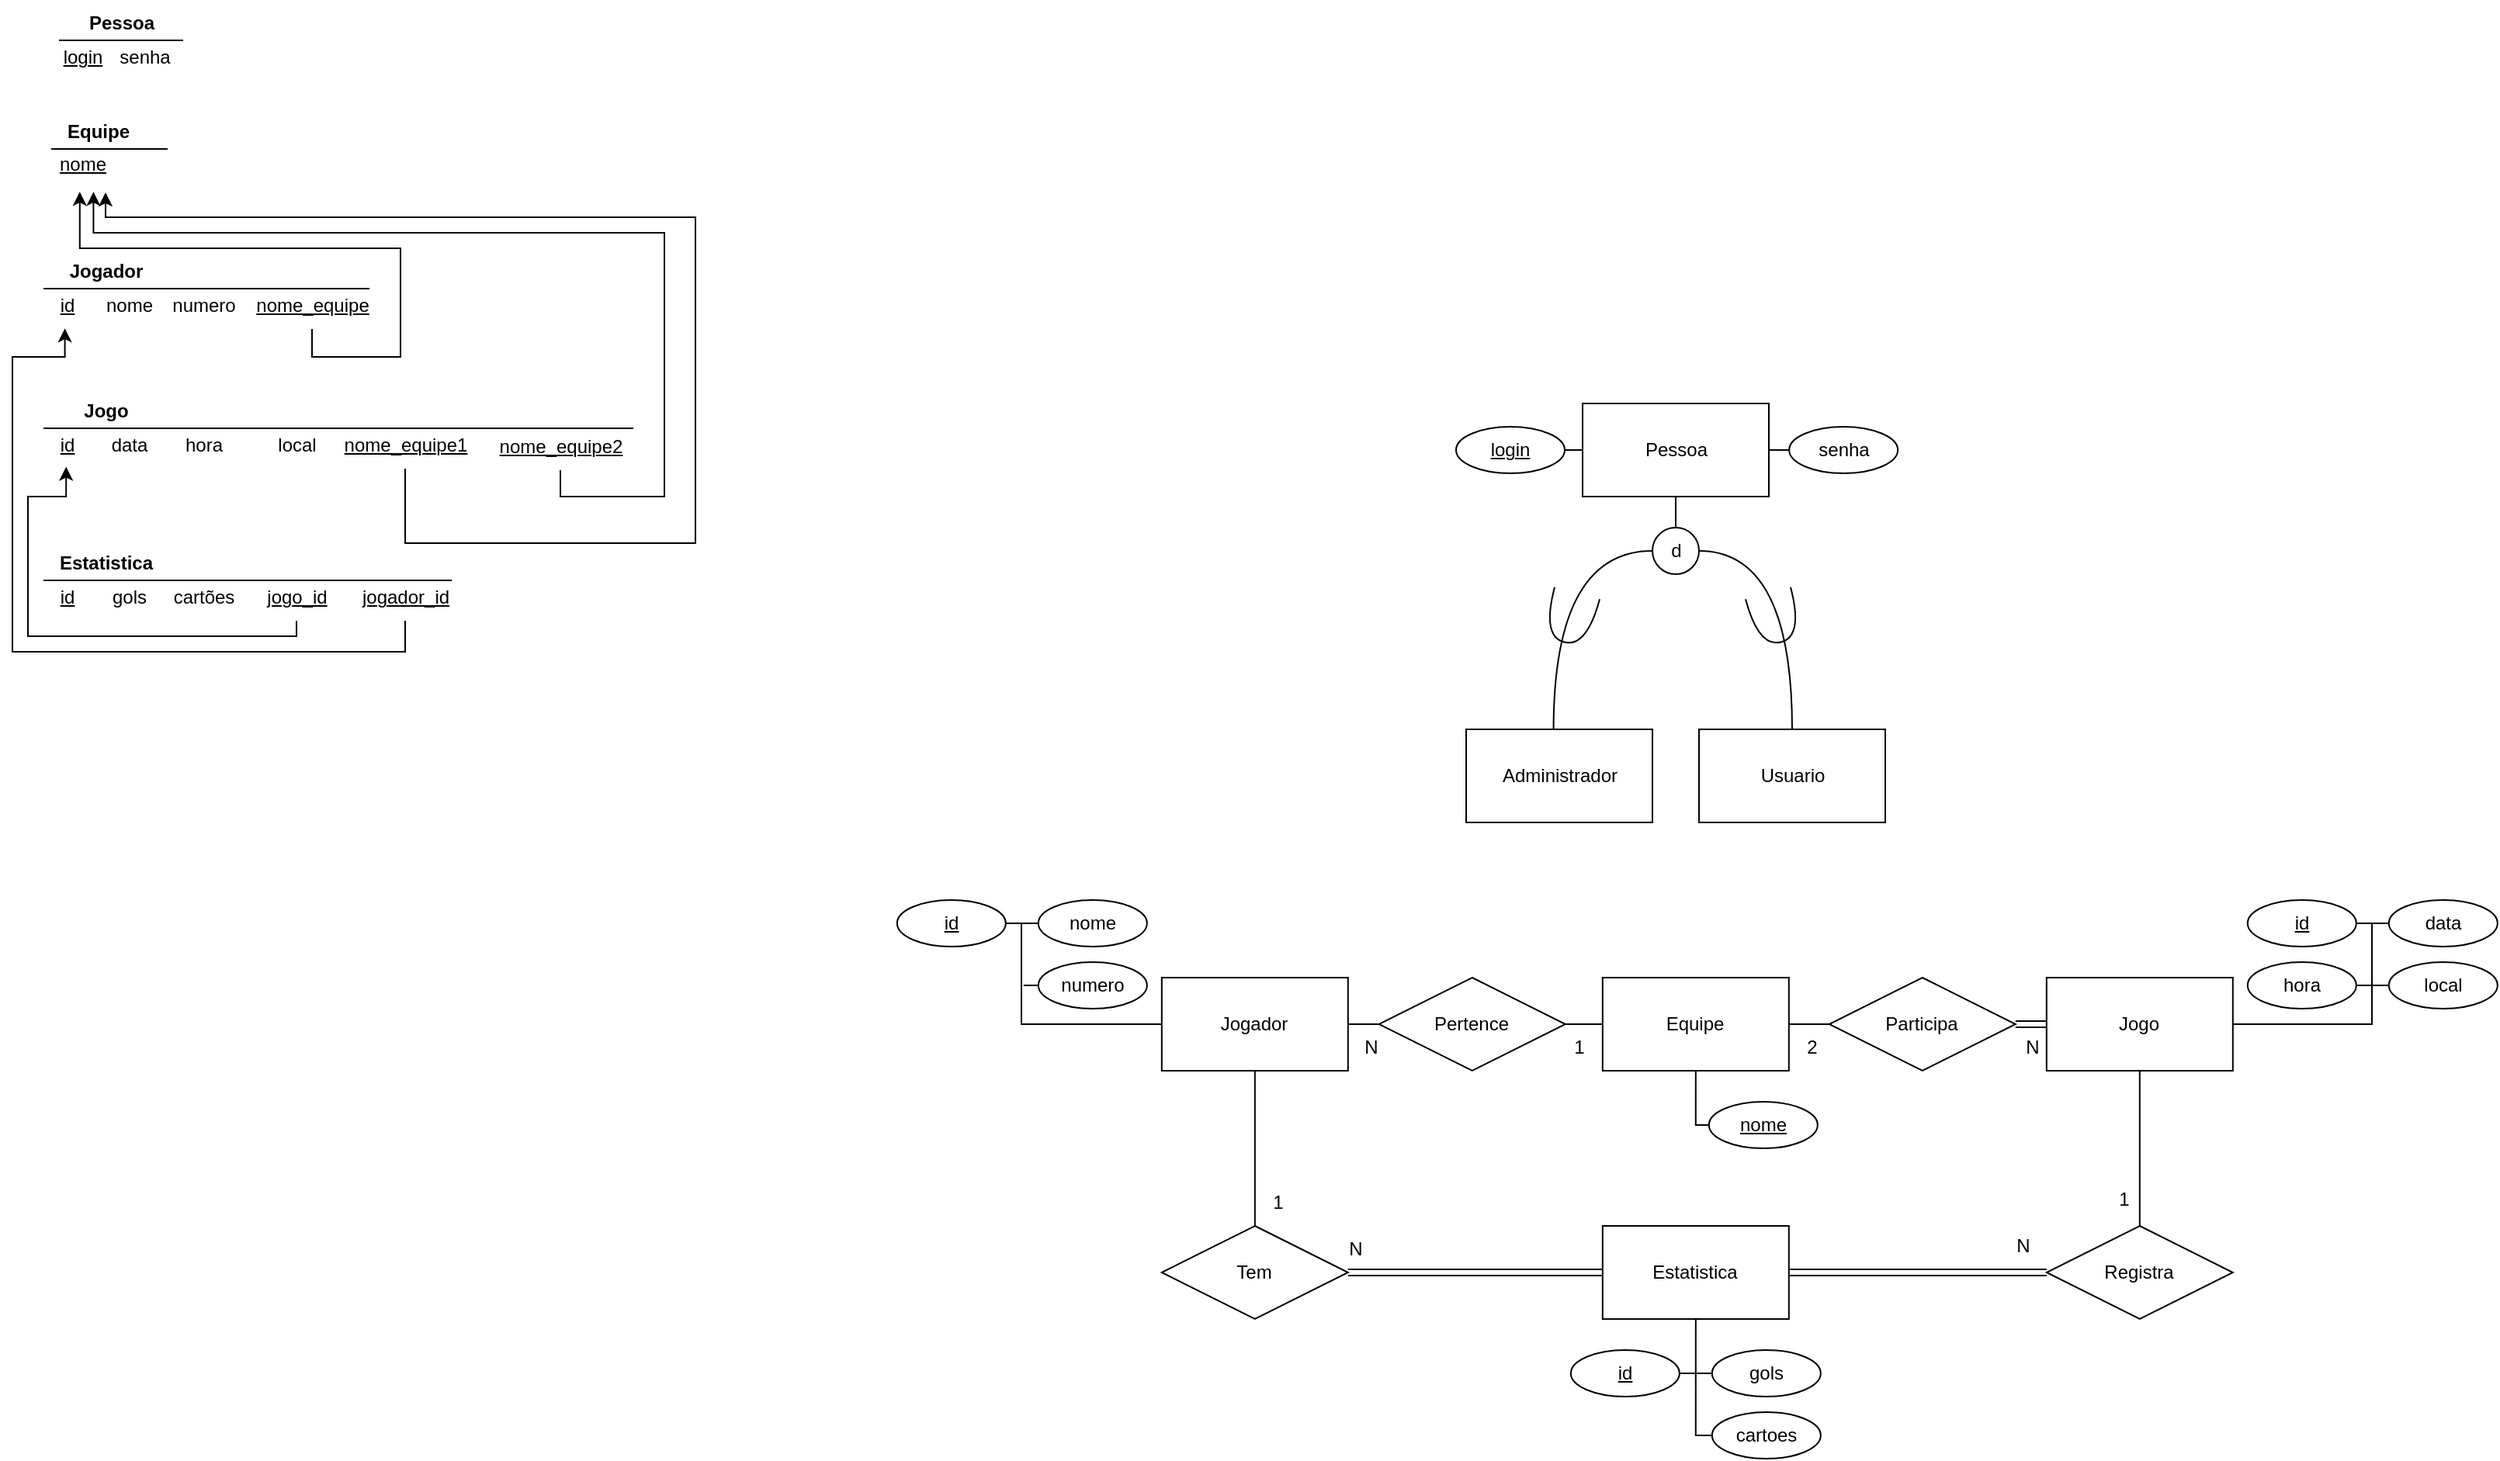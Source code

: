 <mxfile version="27.0.6">
  <diagram name="Página-1" id="EppW8XHrt7SbsDz2OEsC">
    <mxGraphModel dx="1869" dy="542" grid="1" gridSize="10" guides="1" tooltips="1" connect="1" arrows="1" fold="1" page="1" pageScale="1" pageWidth="827" pageHeight="1169" math="0" shadow="0">
      <root>
        <mxCell id="0" />
        <mxCell id="1" parent="0" />
        <mxCell id="j0DTCVJ6tR6XMJ9f3sx3-28" style="edgeStyle=orthogonalEdgeStyle;rounded=0;orthogonalLoop=1;jettySize=auto;html=1;exitX=1;exitY=0.5;exitDx=0;exitDy=0;entryX=0;entryY=0.5;entryDx=0;entryDy=0;endArrow=none;startFill=0;" parent="1" source="j0DTCVJ6tR6XMJ9f3sx3-29" target="j0DTCVJ6tR6XMJ9f3sx3-31" edge="1">
          <mxGeometry relative="1" as="geometry" />
        </mxCell>
        <mxCell id="j0DTCVJ6tR6XMJ9f3sx3-29" value="&lt;div&gt;Jogador&lt;/div&gt;" style="rounded=0;whiteSpace=wrap;html=1;" parent="1" vertex="1">
          <mxGeometry x="-49.59" y="730" width="120" height="60" as="geometry" />
        </mxCell>
        <mxCell id="j0DTCVJ6tR6XMJ9f3sx3-30" style="edgeStyle=orthogonalEdgeStyle;rounded=0;orthogonalLoop=1;jettySize=auto;html=1;exitX=1;exitY=0.5;exitDx=0;exitDy=0;entryX=0;entryY=0.5;entryDx=0;entryDy=0;endArrow=none;startFill=0;" parent="1" source="j0DTCVJ6tR6XMJ9f3sx3-31" target="j0DTCVJ6tR6XMJ9f3sx3-33" edge="1">
          <mxGeometry relative="1" as="geometry" />
        </mxCell>
        <mxCell id="j0DTCVJ6tR6XMJ9f3sx3-31" value="&lt;div&gt;Pertence&lt;/div&gt;" style="rhombus;whiteSpace=wrap;html=1;" parent="1" vertex="1">
          <mxGeometry x="90.41" y="730" width="120" height="60" as="geometry" />
        </mxCell>
        <mxCell id="j0DTCVJ6tR6XMJ9f3sx3-32" style="edgeStyle=orthogonalEdgeStyle;rounded=0;orthogonalLoop=1;jettySize=auto;html=1;exitX=1;exitY=0.5;exitDx=0;exitDy=0;entryX=0;entryY=0.5;entryDx=0;entryDy=0;endArrow=none;startFill=0;" parent="1" source="j0DTCVJ6tR6XMJ9f3sx3-33" target="j0DTCVJ6tR6XMJ9f3sx3-35" edge="1">
          <mxGeometry relative="1" as="geometry" />
        </mxCell>
        <mxCell id="j0DTCVJ6tR6XMJ9f3sx3-33" value="Equipe" style="rounded=0;whiteSpace=wrap;html=1;" parent="1" vertex="1">
          <mxGeometry x="234.41" y="730" width="120" height="60" as="geometry" />
        </mxCell>
        <mxCell id="j0DTCVJ6tR6XMJ9f3sx3-34" style="edgeStyle=orthogonalEdgeStyle;rounded=0;orthogonalLoop=1;jettySize=auto;html=1;exitX=1;exitY=0.5;exitDx=0;exitDy=0;entryX=0;entryY=0.5;entryDx=0;entryDy=0;endArrow=none;startFill=0;shape=link;" parent="1" source="j0DTCVJ6tR6XMJ9f3sx3-35" target="j0DTCVJ6tR6XMJ9f3sx3-36" edge="1">
          <mxGeometry relative="1" as="geometry" />
        </mxCell>
        <mxCell id="j0DTCVJ6tR6XMJ9f3sx3-35" value="Participa" style="rhombus;whiteSpace=wrap;html=1;" parent="1" vertex="1">
          <mxGeometry x="380.41" y="730" width="120" height="60" as="geometry" />
        </mxCell>
        <mxCell id="j0DTCVJ6tR6XMJ9f3sx3-36" value="Jogo" style="rounded=0;whiteSpace=wrap;html=1;" parent="1" vertex="1">
          <mxGeometry x="520.41" y="730" width="120" height="60" as="geometry" />
        </mxCell>
        <mxCell id="j0DTCVJ6tR6XMJ9f3sx3-37" style="edgeStyle=orthogonalEdgeStyle;rounded=0;orthogonalLoop=1;jettySize=auto;html=1;exitX=0.5;exitY=0;exitDx=0;exitDy=0;entryX=0.5;entryY=1;entryDx=0;entryDy=0;endArrow=none;startFill=0;" parent="1" source="j0DTCVJ6tR6XMJ9f3sx3-39" target="j0DTCVJ6tR6XMJ9f3sx3-36" edge="1">
          <mxGeometry relative="1" as="geometry" />
        </mxCell>
        <mxCell id="j0DTCVJ6tR6XMJ9f3sx3-99" style="edgeStyle=orthogonalEdgeStyle;rounded=0;orthogonalLoop=1;jettySize=auto;html=1;exitX=0;exitY=0.5;exitDx=0;exitDy=0;entryX=1;entryY=0.5;entryDx=0;entryDy=0;endArrow=none;startFill=0;shape=link;" parent="1" source="j0DTCVJ6tR6XMJ9f3sx3-39" target="j0DTCVJ6tR6XMJ9f3sx3-40" edge="1">
          <mxGeometry relative="1" as="geometry" />
        </mxCell>
        <mxCell id="j0DTCVJ6tR6XMJ9f3sx3-39" value="Registra" style="rhombus;whiteSpace=wrap;html=1;" parent="1" vertex="1">
          <mxGeometry x="520.41" y="890" width="120" height="60" as="geometry" />
        </mxCell>
        <mxCell id="j0DTCVJ6tR6XMJ9f3sx3-40" value="Estatistica" style="rounded=0;whiteSpace=wrap;html=1;" parent="1" vertex="1">
          <mxGeometry x="234.41" y="890" width="120" height="60" as="geometry" />
        </mxCell>
        <mxCell id="j0DTCVJ6tR6XMJ9f3sx3-41" style="edgeStyle=orthogonalEdgeStyle;rounded=0;orthogonalLoop=1;jettySize=auto;html=1;exitX=0.5;exitY=0;exitDx=0;exitDy=0;entryX=0.5;entryY=1;entryDx=0;entryDy=0;endArrow=none;startFill=0;" parent="1" source="j0DTCVJ6tR6XMJ9f3sx3-43" target="j0DTCVJ6tR6XMJ9f3sx3-29" edge="1">
          <mxGeometry relative="1" as="geometry" />
        </mxCell>
        <mxCell id="j0DTCVJ6tR6XMJ9f3sx3-42" style="edgeStyle=orthogonalEdgeStyle;rounded=0;orthogonalLoop=1;jettySize=auto;html=1;exitX=1;exitY=0.5;exitDx=0;exitDy=0;entryX=0;entryY=0.5;entryDx=0;entryDy=0;endArrow=none;startFill=0;shape=link;" parent="1" source="j0DTCVJ6tR6XMJ9f3sx3-43" target="j0DTCVJ6tR6XMJ9f3sx3-40" edge="1">
          <mxGeometry relative="1" as="geometry" />
        </mxCell>
        <mxCell id="j0DTCVJ6tR6XMJ9f3sx3-43" value="Tem" style="rhombus;whiteSpace=wrap;html=1;" parent="1" vertex="1">
          <mxGeometry x="-49.59" y="890" width="120" height="60" as="geometry" />
        </mxCell>
        <mxCell id="j0DTCVJ6tR6XMJ9f3sx3-46" style="edgeStyle=orthogonalEdgeStyle;rounded=0;orthogonalLoop=1;jettySize=auto;html=1;exitX=1;exitY=0.5;exitDx=0;exitDy=0;endArrow=none;startFill=0;" parent="1" source="j0DTCVJ6tR6XMJ9f3sx3-47" edge="1">
          <mxGeometry relative="1" as="geometry">
            <mxPoint x="731.41" y="735" as="targetPoint" />
          </mxGeometry>
        </mxCell>
        <mxCell id="j0DTCVJ6tR6XMJ9f3sx3-47" value="hora" style="ellipse;whiteSpace=wrap;html=1;" parent="1" vertex="1">
          <mxGeometry x="649.91" y="720" width="70" height="30" as="geometry" />
        </mxCell>
        <mxCell id="j0DTCVJ6tR6XMJ9f3sx3-115" style="edgeStyle=orthogonalEdgeStyle;rounded=0;orthogonalLoop=1;jettySize=auto;html=1;exitX=0;exitY=0.5;exitDx=0;exitDy=0;entryX=1;entryY=0.5;entryDx=0;entryDy=0;endArrow=none;startFill=0;" parent="1" source="j0DTCVJ6tR6XMJ9f3sx3-51" target="j0DTCVJ6tR6XMJ9f3sx3-36" edge="1">
          <mxGeometry relative="1" as="geometry">
            <Array as="points">
              <mxPoint x="730" y="735" />
              <mxPoint x="730" y="760" />
            </Array>
          </mxGeometry>
        </mxCell>
        <mxCell id="j0DTCVJ6tR6XMJ9f3sx3-51" value="local" style="ellipse;whiteSpace=wrap;html=1;" parent="1" vertex="1">
          <mxGeometry x="740.91" y="720" width="70" height="30" as="geometry" />
        </mxCell>
        <mxCell id="j0DTCVJ6tR6XMJ9f3sx3-52" style="edgeStyle=orthogonalEdgeStyle;rounded=0;orthogonalLoop=1;jettySize=auto;html=1;exitX=0;exitY=0.5;exitDx=0;exitDy=0;endArrow=none;startFill=0;entryX=0.5;entryY=1;entryDx=0;entryDy=0;" parent="1" source="j0DTCVJ6tR6XMJ9f3sx3-53" target="j0DTCVJ6tR6XMJ9f3sx3-33" edge="1">
          <mxGeometry relative="1" as="geometry">
            <mxPoint x="292.91" y="825" as="targetPoint" />
          </mxGeometry>
        </mxCell>
        <mxCell id="j0DTCVJ6tR6XMJ9f3sx3-53" value="&lt;u&gt;nome&lt;/u&gt;" style="ellipse;whiteSpace=wrap;html=1;" parent="1" vertex="1">
          <mxGeometry x="302.91" y="810" width="70" height="30" as="geometry" />
        </mxCell>
        <mxCell id="j0DTCVJ6tR6XMJ9f3sx3-56" style="edgeStyle=orthogonalEdgeStyle;rounded=0;orthogonalLoop=1;jettySize=auto;html=1;endArrow=none;startFill=0;" parent="1" edge="1">
          <mxGeometry relative="1" as="geometry">
            <mxPoint x="295.41" y="825" as="targetPoint" />
            <mxPoint x="295.91" y="825" as="sourcePoint" />
          </mxGeometry>
        </mxCell>
        <mxCell id="j0DTCVJ6tR6XMJ9f3sx3-57" style="edgeStyle=orthogonalEdgeStyle;rounded=0;orthogonalLoop=1;jettySize=auto;html=1;exitX=1;exitY=0.5;exitDx=0;exitDy=0;endArrow=none;startFill=0;" parent="1" source="j0DTCVJ6tR6XMJ9f3sx3-58" edge="1">
          <mxGeometry relative="1" as="geometry">
            <mxPoint x="-138.59" y="695" as="targetPoint" />
          </mxGeometry>
        </mxCell>
        <mxCell id="j0DTCVJ6tR6XMJ9f3sx3-58" value="&lt;u&gt;id&lt;/u&gt;" style="ellipse;whiteSpace=wrap;html=1;" parent="1" vertex="1">
          <mxGeometry x="-220.09" y="680" width="70" height="30" as="geometry" />
        </mxCell>
        <mxCell id="0IrGJ5FR2d2y25oEQgXP-39" style="edgeStyle=orthogonalEdgeStyle;rounded=0;orthogonalLoop=1;jettySize=auto;html=1;exitX=0;exitY=0.5;exitDx=0;exitDy=0;entryX=0;entryY=0.5;entryDx=0;entryDy=0;endArrow=none;startFill=0;" parent="1" source="j0DTCVJ6tR6XMJ9f3sx3-62" target="j0DTCVJ6tR6XMJ9f3sx3-29" edge="1">
          <mxGeometry relative="1" as="geometry">
            <Array as="points">
              <mxPoint x="-140" y="695" />
              <mxPoint x="-140" y="760" />
            </Array>
          </mxGeometry>
        </mxCell>
        <mxCell id="j0DTCVJ6tR6XMJ9f3sx3-62" value="nome" style="ellipse;whiteSpace=wrap;html=1;" parent="1" vertex="1">
          <mxGeometry x="-129.09" y="680" width="70" height="30" as="geometry" />
        </mxCell>
        <mxCell id="j0DTCVJ6tR6XMJ9f3sx3-65" style="edgeStyle=orthogonalEdgeStyle;rounded=0;orthogonalLoop=1;jettySize=auto;html=1;exitX=0;exitY=0.5;exitDx=0;exitDy=0;endArrow=none;startFill=0;" parent="1" source="j0DTCVJ6tR6XMJ9f3sx3-66" edge="1">
          <mxGeometry relative="1" as="geometry">
            <mxPoint x="-138.59" y="735" as="targetPoint" />
          </mxGeometry>
        </mxCell>
        <mxCell id="j0DTCVJ6tR6XMJ9f3sx3-66" value="numero" style="ellipse;whiteSpace=wrap;html=1;" parent="1" vertex="1">
          <mxGeometry x="-129.09" y="720" width="70" height="30" as="geometry" />
        </mxCell>
        <mxCell id="j0DTCVJ6tR6XMJ9f3sx3-69" style="edgeStyle=orthogonalEdgeStyle;rounded=0;orthogonalLoop=1;jettySize=auto;html=1;exitX=1;exitY=0.5;exitDx=0;exitDy=0;endArrow=none;startFill=0;" parent="1" source="j0DTCVJ6tR6XMJ9f3sx3-70" edge="1">
          <mxGeometry relative="1" as="geometry">
            <mxPoint x="295.41" y="985" as="targetPoint" />
          </mxGeometry>
        </mxCell>
        <mxCell id="j0DTCVJ6tR6XMJ9f3sx3-70" value="&lt;div&gt;&lt;u&gt;id&lt;/u&gt;&lt;/div&gt;" style="ellipse;whiteSpace=wrap;html=1;" parent="1" vertex="1">
          <mxGeometry x="213.91" y="970" width="70" height="30" as="geometry" />
        </mxCell>
        <mxCell id="j0DTCVJ6tR6XMJ9f3sx3-71" style="edgeStyle=orthogonalEdgeStyle;rounded=0;orthogonalLoop=1;jettySize=auto;html=1;exitX=0;exitY=0.5;exitDx=0;exitDy=0;endArrow=none;startFill=0;entryX=0.5;entryY=1;entryDx=0;entryDy=0;" parent="1" source="j0DTCVJ6tR6XMJ9f3sx3-72" target="j0DTCVJ6tR6XMJ9f3sx3-40" edge="1">
          <mxGeometry relative="1" as="geometry">
            <mxPoint x="295.41" y="1025" as="targetPoint" />
            <Array as="points">
              <mxPoint x="294" y="1025" />
            </Array>
          </mxGeometry>
        </mxCell>
        <mxCell id="j0DTCVJ6tR6XMJ9f3sx3-72" value="cartoes" style="ellipse;whiteSpace=wrap;html=1;" parent="1" vertex="1">
          <mxGeometry x="304.91" y="1010" width="70" height="30" as="geometry" />
        </mxCell>
        <mxCell id="j0DTCVJ6tR6XMJ9f3sx3-73" style="edgeStyle=orthogonalEdgeStyle;rounded=0;orthogonalLoop=1;jettySize=auto;html=1;exitX=0;exitY=0.5;exitDx=0;exitDy=0;endArrow=none;startFill=0;" parent="1" source="j0DTCVJ6tR6XMJ9f3sx3-74" edge="1">
          <mxGeometry relative="1" as="geometry">
            <mxPoint x="295.41" y="985" as="targetPoint" />
          </mxGeometry>
        </mxCell>
        <mxCell id="j0DTCVJ6tR6XMJ9f3sx3-74" value="gols" style="ellipse;whiteSpace=wrap;html=1;" parent="1" vertex="1">
          <mxGeometry x="304.91" y="970" width="70" height="30" as="geometry" />
        </mxCell>
        <mxCell id="j0DTCVJ6tR6XMJ9f3sx3-77" value="Pessoa" style="rounded=0;whiteSpace=wrap;html=1;" parent="1" vertex="1">
          <mxGeometry x="221.5" y="360" width="120" height="60" as="geometry" />
        </mxCell>
        <mxCell id="j0DTCVJ6tR6XMJ9f3sx3-78" style="edgeStyle=orthogonalEdgeStyle;rounded=0;orthogonalLoop=1;jettySize=auto;html=1;exitX=1;exitY=0.5;exitDx=0;exitDy=0;entryX=0;entryY=0.75;entryDx=0;entryDy=0;endArrow=none;startFill=0;" parent="1" source="j0DTCVJ6tR6XMJ9f3sx3-79" edge="1">
          <mxGeometry relative="1" as="geometry">
            <mxPoint x="221.5" y="385" as="targetPoint" />
          </mxGeometry>
        </mxCell>
        <mxCell id="j0DTCVJ6tR6XMJ9f3sx3-79" value="&lt;u&gt;login&lt;/u&gt;" style="ellipse;whiteSpace=wrap;html=1;" parent="1" vertex="1">
          <mxGeometry x="140" y="375" width="70" height="30" as="geometry" />
        </mxCell>
        <mxCell id="j0DTCVJ6tR6XMJ9f3sx3-82" style="edgeStyle=orthogonalEdgeStyle;rounded=0;orthogonalLoop=1;jettySize=auto;html=1;exitX=0;exitY=0.5;exitDx=0;exitDy=0;endArrow=none;startFill=0;" parent="1" source="j0DTCVJ6tR6XMJ9f3sx3-83" edge="1">
          <mxGeometry relative="1" as="geometry">
            <mxPoint x="341.5" y="372.5" as="targetPoint" />
          </mxGeometry>
        </mxCell>
        <mxCell id="j0DTCVJ6tR6XMJ9f3sx3-83" value="senha" style="ellipse;whiteSpace=wrap;html=1;" parent="1" vertex="1">
          <mxGeometry x="354.59" y="375" width="70" height="30" as="geometry" />
        </mxCell>
        <mxCell id="j0DTCVJ6tR6XMJ9f3sx3-84" style="edgeStyle=orthogonalEdgeStyle;rounded=0;orthogonalLoop=1;jettySize=auto;html=1;exitX=0.5;exitY=0;exitDx=0;exitDy=0;entryX=0.5;entryY=1;entryDx=0;entryDy=0;endArrow=none;startFill=0;" parent="1" source="j0DTCVJ6tR6XMJ9f3sx3-87" target="j0DTCVJ6tR6XMJ9f3sx3-77" edge="1">
          <mxGeometry relative="1" as="geometry" />
        </mxCell>
        <mxCell id="j0DTCVJ6tR6XMJ9f3sx3-85" style="edgeStyle=orthogonalEdgeStyle;rounded=0;orthogonalLoop=1;jettySize=auto;html=1;exitX=0;exitY=0.5;exitDx=0;exitDy=0;endArrow=none;startFill=0;entryX=0.469;entryY=0.009;entryDx=0;entryDy=0;entryPerimeter=0;curved=1;startArrow=none;" parent="1" source="j0DTCVJ6tR6XMJ9f3sx3-87" target="j0DTCVJ6tR6XMJ9f3sx3-89" edge="1">
          <mxGeometry relative="1" as="geometry">
            <mxPoint x="172.5" y="570" as="targetPoint" />
          </mxGeometry>
        </mxCell>
        <mxCell id="j0DTCVJ6tR6XMJ9f3sx3-86" style="edgeStyle=orthogonalEdgeStyle;rounded=0;orthogonalLoop=1;jettySize=auto;html=1;exitX=1;exitY=0.5;exitDx=0;exitDy=0;endArrow=none;startFill=0;entryX=0.5;entryY=0;entryDx=0;entryDy=0;curved=1;" parent="1" source="j0DTCVJ6tR6XMJ9f3sx3-87" target="j0DTCVJ6tR6XMJ9f3sx3-88" edge="1">
          <mxGeometry relative="1" as="geometry">
            <mxPoint x="382.5" y="570" as="targetPoint" />
          </mxGeometry>
        </mxCell>
        <mxCell id="j0DTCVJ6tR6XMJ9f3sx3-87" value="d" style="ellipse;whiteSpace=wrap;html=1;aspect=fixed;" parent="1" vertex="1">
          <mxGeometry x="266.5" y="440" width="30" height="30" as="geometry" />
        </mxCell>
        <mxCell id="j0DTCVJ6tR6XMJ9f3sx3-88" value="Usuario" style="rounded=0;whiteSpace=wrap;html=1;" parent="1" vertex="1">
          <mxGeometry x="296.5" y="570" width="120" height="60" as="geometry" />
        </mxCell>
        <mxCell id="j0DTCVJ6tR6XMJ9f3sx3-89" value="Administrador" style="rounded=0;whiteSpace=wrap;html=1;" parent="1" vertex="1">
          <mxGeometry x="146.5" y="570" width="120" height="60" as="geometry" />
        </mxCell>
        <mxCell id="0IrGJ5FR2d2y25oEQgXP-5" value="" style="shape=requiredInterface;html=1;verticalLabelPosition=bottom;sketch=0;rotation=75;" parent="1" vertex="1">
          <mxGeometry x="328.89" y="483" width="32.61" height="30" as="geometry" />
        </mxCell>
        <mxCell id="0IrGJ5FR2d2y25oEQgXP-8" value="" style="shape=requiredInterface;html=1;verticalLabelPosition=bottom;sketch=0;rotation=105;" parent="1" vertex="1">
          <mxGeometry x="197.5" y="483" width="32.61" height="30" as="geometry" />
        </mxCell>
        <mxCell id="0IrGJ5FR2d2y25oEQgXP-19" style="edgeStyle=orthogonalEdgeStyle;rounded=0;orthogonalLoop=1;jettySize=auto;html=1;exitX=0;exitY=0.5;exitDx=0;exitDy=0;entryX=1;entryY=0.5;entryDx=0;entryDy=0;endArrow=none;startFill=0;" parent="1" source="0IrGJ5FR2d2y25oEQgXP-15" target="j0DTCVJ6tR6XMJ9f3sx3-36" edge="1">
          <mxGeometry relative="1" as="geometry">
            <Array as="points">
              <mxPoint x="730" y="695" />
              <mxPoint x="730" y="760" />
            </Array>
          </mxGeometry>
        </mxCell>
        <mxCell id="0IrGJ5FR2d2y25oEQgXP-15" value="data" style="ellipse;whiteSpace=wrap;html=1;" parent="1" vertex="1">
          <mxGeometry x="740.91" y="680" width="70" height="30" as="geometry" />
        </mxCell>
        <mxCell id="0IrGJ5FR2d2y25oEQgXP-20" style="edgeStyle=orthogonalEdgeStyle;rounded=0;orthogonalLoop=1;jettySize=auto;html=1;exitX=1;exitY=0.5;exitDx=0;exitDy=0;endArrow=none;startFill=0;" parent="1" source="0IrGJ5FR2d2y25oEQgXP-16" edge="1">
          <mxGeometry relative="1" as="geometry">
            <mxPoint x="729.91" y="695.263" as="targetPoint" />
          </mxGeometry>
        </mxCell>
        <mxCell id="0IrGJ5FR2d2y25oEQgXP-16" value="&lt;div&gt;&lt;u&gt;id&lt;/u&gt;&lt;/div&gt;" style="ellipse;whiteSpace=wrap;html=1;" parent="1" vertex="1">
          <mxGeometry x="649.91" y="680" width="70" height="30" as="geometry" />
        </mxCell>
        <mxCell id="0IrGJ5FR2d2y25oEQgXP-30" value="1" style="text;html=1;align=center;verticalAlign=middle;resizable=0;points=[];autosize=1;strokeColor=none;fillColor=none;" parent="1" vertex="1">
          <mxGeometry x="10" y="860" width="30" height="30" as="geometry" />
        </mxCell>
        <mxCell id="0IrGJ5FR2d2y25oEQgXP-31" value="N" style="text;html=1;align=center;verticalAlign=middle;resizable=0;points=[];autosize=1;strokeColor=none;fillColor=none;" parent="1" vertex="1">
          <mxGeometry x="60.41" y="890" width="30" height="30" as="geometry" />
        </mxCell>
        <mxCell id="0IrGJ5FR2d2y25oEQgXP-32" value="N" style="text;html=1;align=center;verticalAlign=middle;resizable=0;points=[];autosize=1;strokeColor=none;fillColor=none;" parent="1" vertex="1">
          <mxGeometry x="490.41" y="888" width="30" height="30" as="geometry" />
        </mxCell>
        <mxCell id="0IrGJ5FR2d2y25oEQgXP-33" value="1" style="text;html=1;align=center;verticalAlign=middle;resizable=0;points=[];autosize=1;strokeColor=none;fillColor=none;" parent="1" vertex="1">
          <mxGeometry x="555" y="858" width="30" height="30" as="geometry" />
        </mxCell>
        <mxCell id="0IrGJ5FR2d2y25oEQgXP-34" value="2" style="text;html=1;align=center;verticalAlign=middle;resizable=0;points=[];autosize=1;strokeColor=none;fillColor=none;" parent="1" vertex="1">
          <mxGeometry x="354.41" y="760" width="30" height="30" as="geometry" />
        </mxCell>
        <mxCell id="0IrGJ5FR2d2y25oEQgXP-35" value="N" style="text;html=1;align=center;verticalAlign=middle;resizable=0;points=[];autosize=1;strokeColor=none;fillColor=none;" parent="1" vertex="1">
          <mxGeometry x="496" y="760" width="30" height="30" as="geometry" />
        </mxCell>
        <mxCell id="0IrGJ5FR2d2y25oEQgXP-36" value="N" style="text;html=1;align=center;verticalAlign=middle;resizable=0;points=[];autosize=1;strokeColor=none;fillColor=none;" parent="1" vertex="1">
          <mxGeometry x="70.41" y="760" width="30" height="30" as="geometry" />
        </mxCell>
        <mxCell id="0IrGJ5FR2d2y25oEQgXP-37" value="1" style="text;html=1;align=center;verticalAlign=middle;resizable=0;points=[];autosize=1;strokeColor=none;fillColor=none;" parent="1" vertex="1">
          <mxGeometry x="204.41" y="760" width="30" height="30" as="geometry" />
        </mxCell>
        <mxCell id="ASrjUZwRnqdHb8apJMvi-1" value="" style="line;strokeWidth=1;fillColor=none;align=left;verticalAlign=middle;spacingTop=-1;spacingLeft=3;spacingRight=3;rotatable=1;labelPosition=right;points=[];portConstraint=eastwest;strokeColor=inherit;movable=1;resizable=1;deletable=1;editable=1;locked=0;connectable=1;" parent="1" vertex="1">
          <mxGeometry x="-770" y="470" width="263" height="8" as="geometry" />
        </mxCell>
        <mxCell id="ASrjUZwRnqdHb8apJMvi-2" value="Estatistica" style="text;html=1;align=center;verticalAlign=middle;resizable=1;points=[];autosize=1;strokeColor=none;fillColor=none;fontStyle=1;movable=1;rotatable=1;deletable=1;editable=1;locked=0;connectable=1;" parent="1" vertex="1">
          <mxGeometry x="-770" y="448" width="80" height="30" as="geometry" />
        </mxCell>
        <mxCell id="ASrjUZwRnqdHb8apJMvi-3" value="&lt;u&gt;id&lt;/u&gt;" style="text;html=1;align=center;verticalAlign=middle;resizable=1;points=[];autosize=1;strokeColor=none;fillColor=none;movable=1;rotatable=1;deletable=1;editable=1;locked=0;connectable=1;" parent="1" vertex="1">
          <mxGeometry x="-770" y="470" width="30" height="30" as="geometry" />
        </mxCell>
        <mxCell id="ASrjUZwRnqdHb8apJMvi-4" value="cartões" style="text;html=1;align=center;verticalAlign=middle;resizable=1;points=[];autosize=1;strokeColor=none;fillColor=none;movable=1;rotatable=1;deletable=1;editable=1;locked=0;connectable=1;" parent="1" vertex="1">
          <mxGeometry x="-697" y="470" width="60" height="30" as="geometry" />
        </mxCell>
        <mxCell id="ASrjUZwRnqdHb8apJMvi-5" value="gols" style="text;html=1;align=center;verticalAlign=middle;resizable=1;points=[];autosize=1;strokeColor=none;fillColor=none;movable=1;rotatable=1;deletable=1;editable=1;locked=0;connectable=1;" parent="1" vertex="1">
          <mxGeometry x="-740" y="470" width="50" height="30" as="geometry" />
        </mxCell>
        <mxCell id="ASrjUZwRnqdHb8apJMvi-6" value="&lt;u&gt;jogo_id&lt;/u&gt;" style="text;html=1;align=center;verticalAlign=middle;resizable=1;points=[];autosize=1;strokeColor=none;fillColor=none;movable=1;rotatable=1;deletable=1;editable=1;locked=0;connectable=1;" parent="1" vertex="1">
          <mxGeometry x="-637" y="470" width="60" height="30" as="geometry" />
        </mxCell>
        <mxCell id="ASrjUZwRnqdHb8apJMvi-7" value="&lt;div&gt;&lt;u&gt;jogador_id&lt;/u&gt;&lt;/div&gt;" style="text;html=1;align=center;verticalAlign=middle;resizable=1;points=[];autosize=1;strokeColor=none;fillColor=none;movable=1;rotatable=1;deletable=1;editable=1;locked=0;connectable=1;" parent="1" vertex="1">
          <mxGeometry x="-577" y="470" width="80" height="30" as="geometry" />
        </mxCell>
        <mxCell id="ASrjUZwRnqdHb8apJMvi-8" value="" style="line;strokeWidth=1;fillColor=none;align=left;verticalAlign=middle;spacingTop=-1;spacingLeft=3;spacingRight=3;rotatable=1;labelPosition=right;points=[];portConstraint=eastwest;strokeColor=inherit;movable=1;resizable=1;deletable=1;editable=1;locked=0;connectable=1;" parent="1" vertex="1">
          <mxGeometry x="-770" y="372" width="380" height="8" as="geometry" />
        </mxCell>
        <mxCell id="ASrjUZwRnqdHb8apJMvi-9" value="Jogo" style="text;html=1;align=center;verticalAlign=middle;resizable=1;points=[];autosize=1;strokeColor=none;fillColor=none;fontStyle=1;movable=1;rotatable=1;deletable=1;editable=1;locked=0;connectable=1;" parent="1" vertex="1">
          <mxGeometry x="-755" y="350" width="50" height="30" as="geometry" />
        </mxCell>
        <mxCell id="ASrjUZwRnqdHb8apJMvi-10" value="&lt;u&gt;id&lt;/u&gt;" style="text;html=1;align=center;verticalAlign=middle;resizable=1;points=[];autosize=1;strokeColor=none;fillColor=none;movable=1;rotatable=1;deletable=1;editable=1;locked=0;connectable=1;" parent="1" vertex="1">
          <mxGeometry x="-770" y="372" width="30" height="30" as="geometry" />
        </mxCell>
        <mxCell id="ASrjUZwRnqdHb8apJMvi-11" value="hora" style="text;html=1;align=center;verticalAlign=middle;resizable=1;points=[];autosize=1;strokeColor=none;fillColor=none;movable=1;rotatable=1;deletable=1;editable=1;locked=0;connectable=1;" parent="1" vertex="1">
          <mxGeometry x="-692" y="372" width="50" height="30" as="geometry" />
        </mxCell>
        <mxCell id="ASrjUZwRnqdHb8apJMvi-12" value="data" style="text;html=1;align=center;verticalAlign=middle;resizable=1;points=[];autosize=1;strokeColor=none;fillColor=none;movable=1;rotatable=1;deletable=1;editable=1;locked=0;connectable=1;" parent="1" vertex="1">
          <mxGeometry x="-740" y="372" width="50" height="30" as="geometry" />
        </mxCell>
        <mxCell id="ASrjUZwRnqdHb8apJMvi-13" value="local" style="text;html=1;align=center;verticalAlign=middle;resizable=1;points=[];autosize=1;strokeColor=none;fillColor=none;movable=1;rotatable=1;deletable=1;editable=1;locked=0;connectable=1;" parent="1" vertex="1">
          <mxGeometry x="-632" y="372" width="50" height="30" as="geometry" />
        </mxCell>
        <mxCell id="ASrjUZwRnqdHb8apJMvi-14" value="&lt;div&gt;&lt;u&gt;nome_equipe1&lt;/u&gt;&lt;/div&gt;" style="text;html=1;align=center;verticalAlign=middle;resizable=1;points=[];autosize=1;strokeColor=none;fillColor=none;movable=1;rotatable=1;deletable=1;editable=1;locked=0;connectable=1;" parent="1" vertex="1">
          <mxGeometry x="-587" y="372" width="100" height="30" as="geometry" />
        </mxCell>
        <mxCell id="ASrjUZwRnqdHb8apJMvi-16" value="" style="line;strokeWidth=1;fillColor=none;align=left;verticalAlign=middle;spacingTop=-1;spacingLeft=3;spacingRight=3;rotatable=1;labelPosition=right;points=[];portConstraint=eastwest;strokeColor=inherit;movable=1;resizable=1;deletable=1;editable=1;locked=0;connectable=1;" parent="1" vertex="1">
          <mxGeometry x="-765" y="192" width="75" height="8" as="geometry" />
        </mxCell>
        <mxCell id="ASrjUZwRnqdHb8apJMvi-17" value="Equipe" style="text;html=1;align=center;verticalAlign=middle;resizable=1;points=[];autosize=1;strokeColor=none;fillColor=none;fontStyle=1;movable=1;rotatable=1;deletable=1;editable=1;locked=0;connectable=1;" parent="1" vertex="1">
          <mxGeometry x="-765" y="170" width="60" height="30" as="geometry" />
        </mxCell>
        <mxCell id="ASrjUZwRnqdHb8apJMvi-18" value="&lt;u&gt;nome&lt;/u&gt;" style="text;html=1;align=center;verticalAlign=middle;resizable=1;points=[];autosize=1;strokeColor=none;fillColor=none;movable=1;rotatable=1;deletable=1;editable=1;locked=0;connectable=1;" parent="1" vertex="1">
          <mxGeometry x="-770" y="191" width="50" height="30" as="geometry" />
        </mxCell>
        <mxCell id="ASrjUZwRnqdHb8apJMvi-19" value="" style="line;strokeWidth=1;fillColor=none;align=left;verticalAlign=middle;spacingTop=-1;spacingLeft=3;spacingRight=3;rotatable=1;labelPosition=right;points=[];portConstraint=eastwest;strokeColor=inherit;movable=1;resizable=1;deletable=1;editable=1;locked=0;connectable=1;" parent="1" vertex="1">
          <mxGeometry x="-770" y="282" width="210" height="8" as="geometry" />
        </mxCell>
        <mxCell id="ASrjUZwRnqdHb8apJMvi-20" value="Jogador" style="text;html=1;align=center;verticalAlign=middle;resizable=1;points=[];autosize=1;strokeColor=none;fillColor=none;fontStyle=1;movable=1;rotatable=1;deletable=1;editable=1;locked=0;connectable=1;" parent="1" vertex="1">
          <mxGeometry x="-765" y="260" width="70" height="30" as="geometry" />
        </mxCell>
        <mxCell id="ASrjUZwRnqdHb8apJMvi-21" value="&lt;u&gt;id&lt;/u&gt;" style="text;html=1;align=center;verticalAlign=middle;resizable=1;points=[];autosize=1;strokeColor=none;fillColor=none;movable=1;rotatable=1;deletable=1;editable=1;locked=0;connectable=1;" parent="1" vertex="1">
          <mxGeometry x="-770" y="282" width="30" height="30" as="geometry" />
        </mxCell>
        <mxCell id="ASrjUZwRnqdHb8apJMvi-22" value="numero" style="text;html=1;align=center;verticalAlign=middle;resizable=1;points=[];autosize=1;strokeColor=none;fillColor=none;movable=1;rotatable=1;deletable=1;editable=1;locked=0;connectable=1;" parent="1" vertex="1">
          <mxGeometry x="-697" y="282" width="60" height="30" as="geometry" />
        </mxCell>
        <mxCell id="ASrjUZwRnqdHb8apJMvi-23" value="nome" style="text;html=1;align=center;verticalAlign=middle;resizable=1;points=[];autosize=1;strokeColor=none;fillColor=none;movable=1;rotatable=1;deletable=1;editable=1;locked=0;connectable=1;" parent="1" vertex="1">
          <mxGeometry x="-740" y="282" width="50" height="30" as="geometry" />
        </mxCell>
        <mxCell id="ASrjUZwRnqdHb8apJMvi-24" value="&lt;u&gt;nome_equipe&lt;/u&gt;" style="text;html=1;align=center;verticalAlign=middle;resizable=1;points=[];autosize=1;strokeColor=none;fillColor=none;movable=1;rotatable=1;deletable=1;editable=1;locked=0;connectable=1;" parent="1" vertex="1">
          <mxGeometry x="-647" y="282" width="100" height="30" as="geometry" />
        </mxCell>
        <mxCell id="ASrjUZwRnqdHb8apJMvi-25" value="&lt;div&gt;&lt;u&gt;nome_equipe2&lt;/u&gt;&lt;/div&gt;" style="text;html=1;align=center;verticalAlign=middle;resizable=1;points=[];autosize=1;strokeColor=none;fillColor=none;movable=1;rotatable=1;deletable=1;editable=1;locked=0;connectable=1;" parent="1" vertex="1">
          <mxGeometry x="-487.0" y="373" width="100" height="30" as="geometry" />
        </mxCell>
        <mxCell id="ASrjUZwRnqdHb8apJMvi-26" value="" style="line;strokeWidth=1;fillColor=none;align=left;verticalAlign=middle;spacingTop=-1;spacingLeft=3;spacingRight=3;rotatable=1;labelPosition=right;points=[];portConstraint=eastwest;strokeColor=inherit;movable=1;resizable=1;deletable=1;editable=1;locked=0;connectable=1;" parent="1" vertex="1">
          <mxGeometry x="-760" y="122" width="80" height="8" as="geometry" />
        </mxCell>
        <mxCell id="ASrjUZwRnqdHb8apJMvi-27" value="Pessoa" style="text;html=1;align=center;verticalAlign=middle;resizable=1;points=[];autosize=1;strokeColor=none;fillColor=none;fontStyle=1;movable=1;rotatable=1;deletable=1;editable=1;locked=0;connectable=1;" parent="1" vertex="1">
          <mxGeometry x="-750" y="100" width="60" height="30" as="geometry" />
        </mxCell>
        <mxCell id="ASrjUZwRnqdHb8apJMvi-28" value="&lt;u&gt;login&lt;/u&gt;" style="text;html=1;align=center;verticalAlign=middle;resizable=1;points=[];autosize=1;strokeColor=none;fillColor=none;movable=1;rotatable=1;deletable=1;editable=1;locked=0;connectable=1;" parent="1" vertex="1">
          <mxGeometry x="-770" y="122" width="50" height="30" as="geometry" />
        </mxCell>
        <mxCell id="ASrjUZwRnqdHb8apJMvi-30" value="senha" style="text;html=1;align=center;verticalAlign=middle;resizable=1;points=[];autosize=1;strokeColor=none;fillColor=none;movable=1;rotatable=1;deletable=1;editable=1;locked=0;connectable=1;" parent="1" vertex="1">
          <mxGeometry x="-735" y="122" width="60" height="30" as="geometry" />
        </mxCell>
        <mxCell id="ASrjUZwRnqdHb8apJMvi-35" style="edgeStyle=orthogonalEdgeStyle;rounded=0;orthogonalLoop=1;jettySize=auto;html=1;entryX=0.468;entryY=1.087;entryDx=0;entryDy=0;entryPerimeter=0;" parent="1" source="ASrjUZwRnqdHb8apJMvi-24" target="ASrjUZwRnqdHb8apJMvi-18" edge="1">
          <mxGeometry relative="1" as="geometry">
            <Array as="points">
              <mxPoint x="-597" y="330" />
              <mxPoint x="-540" y="330" />
              <mxPoint x="-540" y="260" />
              <mxPoint x="-747" y="260" />
            </Array>
          </mxGeometry>
        </mxCell>
        <mxCell id="ASrjUZwRnqdHb8apJMvi-36" style="edgeStyle=orthogonalEdgeStyle;rounded=0;orthogonalLoop=1;jettySize=auto;html=1;" parent="1" source="ASrjUZwRnqdHb8apJMvi-14" edge="1">
          <mxGeometry relative="1" as="geometry">
            <mxPoint x="-730" y="224" as="targetPoint" />
            <Array as="points">
              <mxPoint x="-537" y="450" />
              <mxPoint x="-350.0" y="450" />
              <mxPoint x="-350.0" y="240" />
              <mxPoint x="-730" y="240" />
            </Array>
          </mxGeometry>
        </mxCell>
        <mxCell id="ASrjUZwRnqdHb8apJMvi-38" style="edgeStyle=orthogonalEdgeStyle;rounded=0;orthogonalLoop=1;jettySize=auto;html=1;entryX=0.644;entryY=1.087;entryDx=0;entryDy=0;entryPerimeter=0;" parent="1" source="ASrjUZwRnqdHb8apJMvi-25" target="ASrjUZwRnqdHb8apJMvi-18" edge="1">
          <mxGeometry relative="1" as="geometry">
            <Array as="points">
              <mxPoint x="-437.0" y="420" />
              <mxPoint x="-370.0" y="420" />
              <mxPoint x="-370.0" y="250" />
              <mxPoint x="-738" y="250" />
            </Array>
          </mxGeometry>
        </mxCell>
        <mxCell id="ASrjUZwRnqdHb8apJMvi-39" style="edgeStyle=orthogonalEdgeStyle;rounded=0;orthogonalLoop=1;jettySize=auto;html=1;entryX=0.46;entryY=0.987;entryDx=0;entryDy=0;entryPerimeter=0;" parent="1" source="ASrjUZwRnqdHb8apJMvi-7" target="ASrjUZwRnqdHb8apJMvi-21" edge="1">
          <mxGeometry relative="1" as="geometry">
            <Array as="points">
              <mxPoint x="-537" y="520" />
              <mxPoint x="-790" y="520" />
              <mxPoint x="-790" y="330" />
              <mxPoint x="-756" y="330" />
            </Array>
          </mxGeometry>
        </mxCell>
        <mxCell id="ASrjUZwRnqdHb8apJMvi-40" style="edgeStyle=orthogonalEdgeStyle;rounded=0;orthogonalLoop=1;jettySize=auto;html=1;entryX=0.487;entryY=0.96;entryDx=0;entryDy=0;entryPerimeter=0;" parent="1" source="ASrjUZwRnqdHb8apJMvi-6" target="ASrjUZwRnqdHb8apJMvi-10" edge="1">
          <mxGeometry relative="1" as="geometry">
            <Array as="points">
              <mxPoint x="-607" y="510" />
              <mxPoint x="-780" y="510" />
              <mxPoint x="-780" y="420" />
              <mxPoint x="-755" y="420" />
            </Array>
          </mxGeometry>
        </mxCell>
      </root>
    </mxGraphModel>
  </diagram>
</mxfile>
